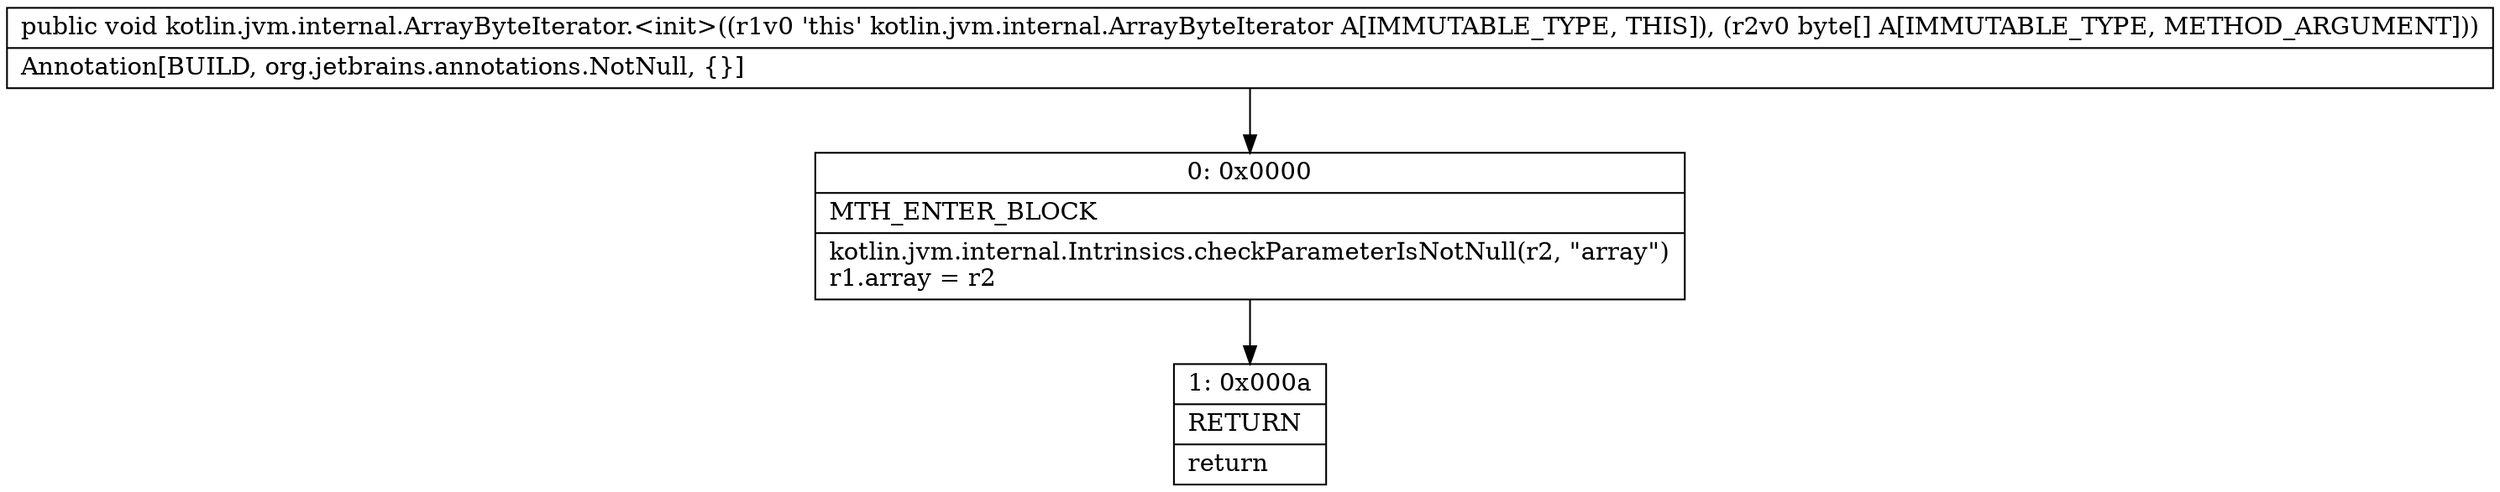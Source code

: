 digraph "CFG forkotlin.jvm.internal.ArrayByteIterator.\<init\>([B)V" {
Node_0 [shape=record,label="{0\:\ 0x0000|MTH_ENTER_BLOCK\l|kotlin.jvm.internal.Intrinsics.checkParameterIsNotNull(r2, \"array\")\lr1.array = r2\l}"];
Node_1 [shape=record,label="{1\:\ 0x000a|RETURN\l|return\l}"];
MethodNode[shape=record,label="{public void kotlin.jvm.internal.ArrayByteIterator.\<init\>((r1v0 'this' kotlin.jvm.internal.ArrayByteIterator A[IMMUTABLE_TYPE, THIS]), (r2v0 byte[] A[IMMUTABLE_TYPE, METHOD_ARGUMENT]))  | Annotation[BUILD, org.jetbrains.annotations.NotNull, \{\}]\l}"];
MethodNode -> Node_0;
Node_0 -> Node_1;
}

